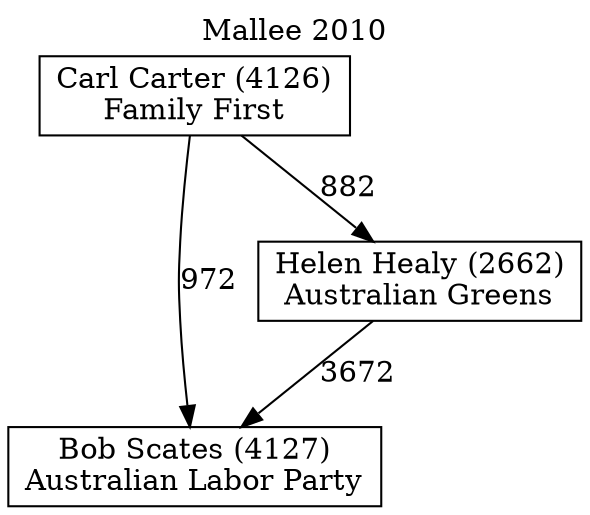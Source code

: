 // House preference flow
digraph "Bob Scates (4127)_Mallee_2010" {
	graph [label="Mallee 2010" labelloc=t mclimit=10]
	node [shape=box]
	"Bob Scates (4127)" [label="Bob Scates (4127)
Australian Labor Party"]
	"Carl Carter (4126)" [label="Carl Carter (4126)
Family First"]
	"Helen Healy (2662)" [label="Helen Healy (2662)
Australian Greens"]
	"Carl Carter (4126)" -> "Bob Scates (4127)" [label=972]
	"Carl Carter (4126)" -> "Helen Healy (2662)" [label=882]
	"Helen Healy (2662)" -> "Bob Scates (4127)" [label=3672]
}

